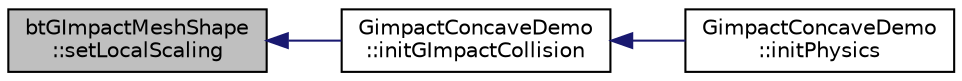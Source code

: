 digraph "btGImpactMeshShape::setLocalScaling"
{
  edge [fontname="Helvetica",fontsize="10",labelfontname="Helvetica",labelfontsize="10"];
  node [fontname="Helvetica",fontsize="10",shape=record];
  rankdir="LR";
  Node1 [label="btGImpactMeshShape\l::setLocalScaling",height=0.2,width=0.4,color="black", fillcolor="grey75", style="filled", fontcolor="black"];
  Node1 -> Node2 [dir="back",color="midnightblue",fontsize="10",style="solid",fontname="Helvetica"];
  Node2 [label="GimpactConcaveDemo\l::initGImpactCollision",height=0.2,width=0.4,color="black", fillcolor="white", style="filled",URL="$class_gimpact_concave_demo.html#a6481f85fe81982e76c33ad5e44732cd3"];
  Node2 -> Node3 [dir="back",color="midnightblue",fontsize="10",style="solid",fontname="Helvetica"];
  Node3 [label="GimpactConcaveDemo\l::initPhysics",height=0.2,width=0.4,color="black", fillcolor="white", style="filled",URL="$class_gimpact_concave_demo.html#aec87f0852ce9585a7cb666eb4f324adc"];
}
